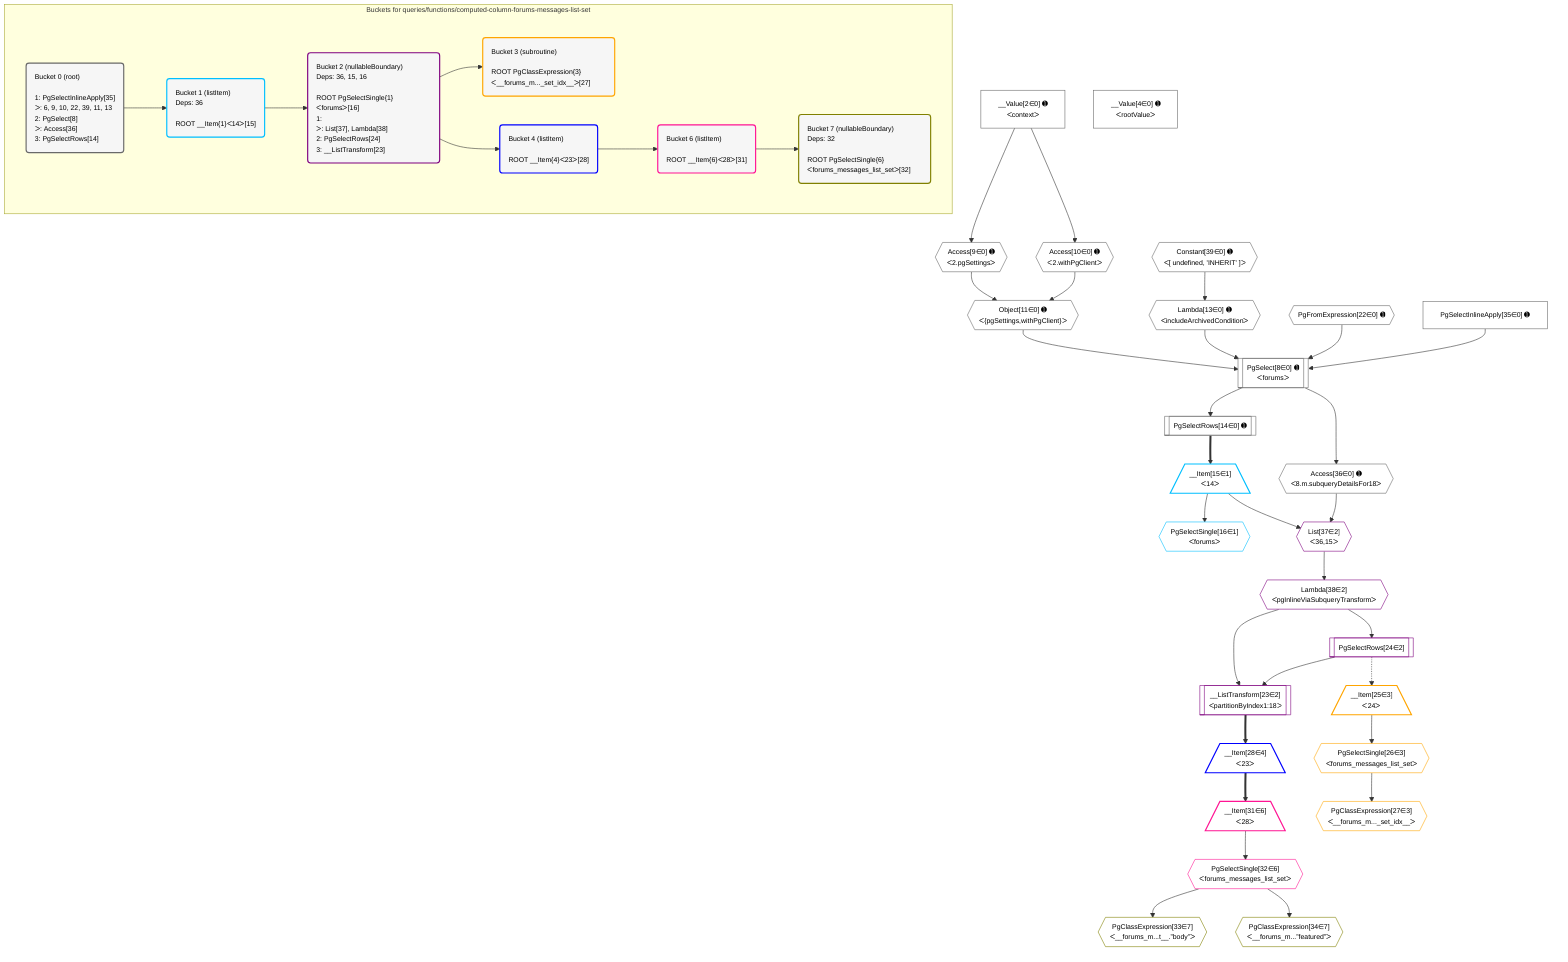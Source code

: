 %%{init: {'themeVariables': { 'fontSize': '12px'}}}%%
graph TD
    classDef path fill:#eee,stroke:#000,color:#000
    classDef plan fill:#fff,stroke-width:1px,color:#000
    classDef itemplan fill:#fff,stroke-width:2px,color:#000
    classDef unbatchedplan fill:#dff,stroke-width:1px,color:#000
    classDef sideeffectplan fill:#fcc,stroke-width:2px,color:#000
    classDef bucket fill:#f6f6f6,color:#000,stroke-width:2px,text-align:left


    %% plan dependencies
    PgSelect8[["PgSelect[8∈0] ➊<br />ᐸforumsᐳ"]]:::plan
    Object11{{"Object[11∈0] ➊<br />ᐸ{pgSettings,withPgClient}ᐳ"}}:::plan
    Lambda13{{"Lambda[13∈0] ➊<br />ᐸincludeArchivedConditionᐳ"}}:::plan
    PgFromExpression22{{"PgFromExpression[22∈0] ➊"}}:::plan
    PgSelectInlineApply35["PgSelectInlineApply[35∈0] ➊"]:::plan
    Object11 & Lambda13 & PgFromExpression22 & PgSelectInlineApply35 --> PgSelect8
    Access9{{"Access[9∈0] ➊<br />ᐸ2.pgSettingsᐳ"}}:::plan
    Access10{{"Access[10∈0] ➊<br />ᐸ2.withPgClientᐳ"}}:::plan
    Access9 & Access10 --> Object11
    __Value2["__Value[2∈0] ➊<br />ᐸcontextᐳ"]:::plan
    __Value2 --> Access9
    __Value2 --> Access10
    Constant39{{"Constant[39∈0] ➊<br />ᐸ[ undefined, 'INHERIT' ]ᐳ"}}:::plan
    Constant39 --> Lambda13
    PgSelectRows14[["PgSelectRows[14∈0] ➊"]]:::plan
    PgSelect8 --> PgSelectRows14
    Access36{{"Access[36∈0] ➊<br />ᐸ8.m.subqueryDetailsFor18ᐳ"}}:::plan
    PgSelect8 --> Access36
    __Value4["__Value[4∈0] ➊<br />ᐸrootValueᐳ"]:::plan
    __Item15[/"__Item[15∈1]<br />ᐸ14ᐳ"\]:::itemplan
    PgSelectRows14 ==> __Item15
    PgSelectSingle16{{"PgSelectSingle[16∈1]<br />ᐸforumsᐳ"}}:::plan
    __Item15 --> PgSelectSingle16
    __ListTransform23[["__ListTransform[23∈2]<br />ᐸpartitionByIndex1:18ᐳ"]]:::plan
    PgSelectRows24[["PgSelectRows[24∈2]"]]:::plan
    Lambda38{{"Lambda[38∈2]<br />ᐸpgInlineViaSubqueryTransformᐳ"}}:::plan
    PgSelectRows24 & Lambda38 --> __ListTransform23
    List37{{"List[37∈2]<br />ᐸ36,15ᐳ"}}:::plan
    Access36 & __Item15 --> List37
    Lambda38 --> PgSelectRows24
    List37 --> Lambda38
    __Item25[/"__Item[25∈3]<br />ᐸ24ᐳ"\]:::itemplan
    PgSelectRows24 -.-> __Item25
    PgSelectSingle26{{"PgSelectSingle[26∈3]<br />ᐸforums_messages_list_setᐳ"}}:::plan
    __Item25 --> PgSelectSingle26
    PgClassExpression27{{"PgClassExpression[27∈3]<br />ᐸ__forums_m..._set_idx__ᐳ"}}:::plan
    PgSelectSingle26 --> PgClassExpression27
    __Item28[/"__Item[28∈4]<br />ᐸ23ᐳ"\]:::itemplan
    __ListTransform23 ==> __Item28
    __Item31[/"__Item[31∈6]<br />ᐸ28ᐳ"\]:::itemplan
    __Item28 ==> __Item31
    PgSelectSingle32{{"PgSelectSingle[32∈6]<br />ᐸforums_messages_list_setᐳ"}}:::plan
    __Item31 --> PgSelectSingle32
    PgClassExpression33{{"PgClassExpression[33∈7]<br />ᐸ__forums_m...t__.”body”ᐳ"}}:::plan
    PgSelectSingle32 --> PgClassExpression33
    PgClassExpression34{{"PgClassExpression[34∈7]<br />ᐸ__forums_m...”featured”ᐳ"}}:::plan
    PgSelectSingle32 --> PgClassExpression34

    %% define steps

    subgraph "Buckets for queries/functions/computed-column-forums-messages-list-set"
    Bucket0("Bucket 0 (root)<br /><br />1: PgSelectInlineApply[35]<br />ᐳ: 6, 9, 10, 22, 39, 11, 13<br />2: PgSelect[8]<br />ᐳ: Access[36]<br />3: PgSelectRows[14]"):::bucket
    classDef bucket0 stroke:#696969
    class Bucket0,__Value2,__Value4,PgSelect8,Access9,Access10,Object11,Lambda13,PgSelectRows14,PgFromExpression22,PgSelectInlineApply35,Access36,Constant39 bucket0
    Bucket1("Bucket 1 (listItem)<br />Deps: 36<br /><br />ROOT __Item{1}ᐸ14ᐳ[15]"):::bucket
    classDef bucket1 stroke:#00bfff
    class Bucket1,__Item15,PgSelectSingle16 bucket1
    Bucket2("Bucket 2 (nullableBoundary)<br />Deps: 36, 15, 16<br /><br />ROOT PgSelectSingle{1}ᐸforumsᐳ[16]<br />1: <br />ᐳ: List[37], Lambda[38]<br />2: PgSelectRows[24]<br />3: __ListTransform[23]"):::bucket
    classDef bucket2 stroke:#7f007f
    class Bucket2,__ListTransform23,PgSelectRows24,List37,Lambda38 bucket2
    Bucket3("Bucket 3 (subroutine)<br /><br />ROOT PgClassExpression{3}ᐸ__forums_m..._set_idx__ᐳ[27]"):::bucket
    classDef bucket3 stroke:#ffa500
    class Bucket3,__Item25,PgSelectSingle26,PgClassExpression27 bucket3
    Bucket4("Bucket 4 (listItem)<br /><br />ROOT __Item{4}ᐸ23ᐳ[28]"):::bucket
    classDef bucket4 stroke:#0000ff
    class Bucket4,__Item28 bucket4
    Bucket6("Bucket 6 (listItem)<br /><br />ROOT __Item{6}ᐸ28ᐳ[31]"):::bucket
    classDef bucket6 stroke:#ff1493
    class Bucket6,__Item31,PgSelectSingle32 bucket6
    Bucket7("Bucket 7 (nullableBoundary)<br />Deps: 32<br /><br />ROOT PgSelectSingle{6}ᐸforums_messages_list_setᐳ[32]"):::bucket
    classDef bucket7 stroke:#808000
    class Bucket7,PgClassExpression33,PgClassExpression34 bucket7
    Bucket0 --> Bucket1
    Bucket1 --> Bucket2
    Bucket2 --> Bucket3 & Bucket4
    Bucket4 --> Bucket6
    Bucket6 --> Bucket7
    end